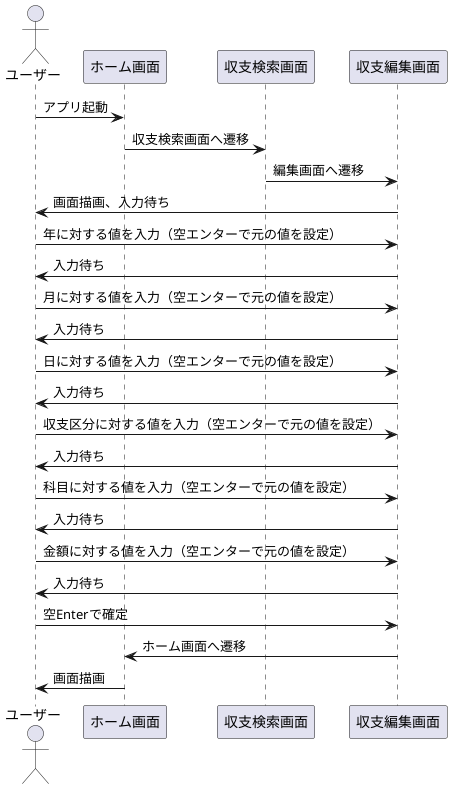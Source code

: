 @startuml 収支編集シーケンス

actor ユーザー as user
participant ホーム画面 as home
participant 収支検索画面 as search
participant 収支編集画面 as edit

user -> home: アプリ起動
home -> search: 収支検索画面へ遷移
search -> edit: 編集画面へ遷移
edit -> user: 画面描画、入力待ち
user -> edit: 年に対する値を入力（空エンターで元の値を設定）
edit -> user: 入力待ち
user -> edit: 月に対する値を入力（空エンターで元の値を設定）
edit -> user: 入力待ち
user -> edit: 日に対する値を入力（空エンターで元の値を設定）
edit -> user: 入力待ち
user -> edit: 収支区分に対する値を入力（空エンターで元の値を設定）
edit -> user: 入力待ち
user -> edit: 科目に対する値を入力（空エンターで元の値を設定）
edit -> user: 入力待ち
user -> edit: 金額に対する値を入力（空エンターで元の値を設定）
edit -> user: 入力待ち
user -> edit: 空Enterで確定
edit -> home: ホーム画面へ遷移
home -> user: 画面描画

@enduml
